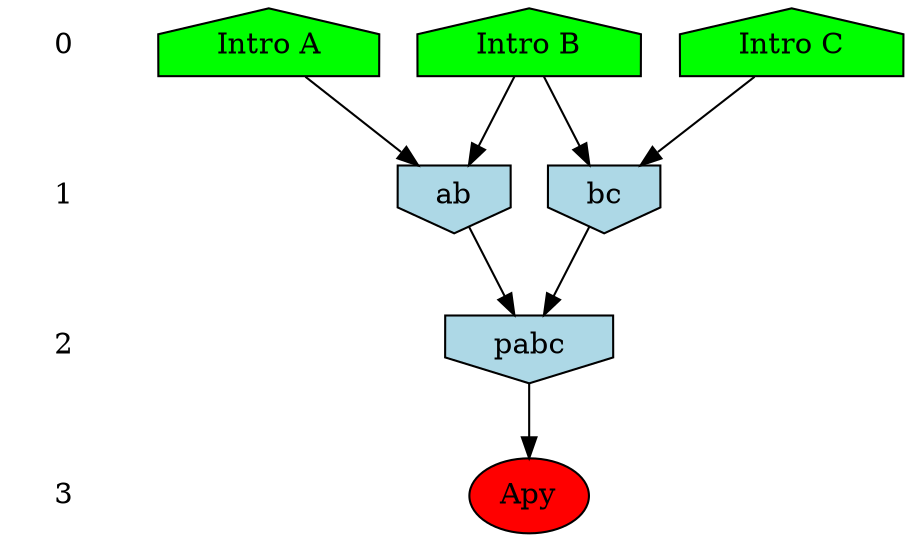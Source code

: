 /* Compression of 207 causal flows obtained in average at 6.607145E+00 t.u */
/* Compressed causal flows were: [2;3;5;6;7;8;9;10;12;13;15;16;18;21;23;24;
26;27;28;31;33;34;35;39;40;42;43;46;49;51;52;55;56;57;59;60;64;65;66;70;75;
77;80;81;82;84;86;87;91;92;95;97;98;102;104;105;106;109;110;112;116;123;124;
125;126;132;134;135;136;138;140;141;145;146;147;149;150;151;153;154;156;157;
158;159;160;163;164;169;170;171;172;173;175;177;179;180;183;185;187;188;189;
190;191;194;195;196;197;200;201;204;205;207;208;209;211;212;213;218;219;220;
222;223;225;228;232;233;234;235;236;237;238;239;241;242;243;247;249;250;252;
253;254;255;257;258;260;261;263;265;266;267;269;272;273;274;275;277;279;282;
283;286;288;289;291;293;295;296;298;300;301;303;304;305;306;309;313;314;316;
317;318;319;321;322;323;324;328;334;335;336;338;339;340;341;342;343;346;347;
348;349;351;355;356;357;359;360;364;366;367] */
digraph G{
 ranksep=.5 ;
{ rank = same ; "0" [shape=plaintext] ;
node_1 [label="Intro A", shape=house, style=filled, fillcolor=green] ;
node_2 [label="Intro C", shape=house, style=filled, fillcolor=green] ;
node_3 [label="Intro B", shape=house, style=filled, fillcolor=green] ;
}
{ rank = same ; "1" [shape=plaintext] ;
node_4 [label="bc", shape=invhouse, style=filled, fillcolor = lightblue] ;
node_5 [label="ab", shape=invhouse, style=filled, fillcolor = lightblue] ;
}
{ rank = same ; "2" [shape=plaintext] ;
node_6 [label="pabc", shape=invhouse, style=filled, fillcolor = lightblue] ;
}
{ rank = same ; "3" [shape=plaintext] ;
node_7 [label="Apy", style=filled, fillcolor=red] ;
}
"0" -> "1" [style="invis"];
"1" -> "2" [style="invis"];
"2" -> "3" [style="invis"];
node_2 -> node_4
node_3 -> node_4
node_1 -> node_5
node_3 -> node_5
node_4 -> node_6
node_5 -> node_6
node_6 -> node_7
}
/*
 Dot generation time: 0.000902
*/
